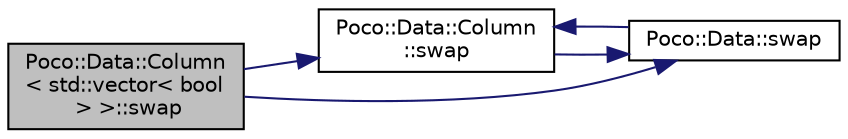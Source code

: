 digraph "Poco::Data::Column&lt; std::vector&lt; bool &gt; &gt;::swap"
{
 // LATEX_PDF_SIZE
  edge [fontname="Helvetica",fontsize="10",labelfontname="Helvetica",labelfontsize="10"];
  node [fontname="Helvetica",fontsize="10",shape=record];
  rankdir="LR";
  Node1 [label="Poco::Data::Column\l\< std::vector\< bool\l \> \>::swap",height=0.2,width=0.4,color="black", fillcolor="grey75", style="filled", fontcolor="black",tooltip="Swaps the column with another one."];
  Node1 -> Node2 [color="midnightblue",fontsize="10",style="solid"];
  Node2 [label="Poco::Data::Column\l::swap",height=0.2,width=0.4,color="black", fillcolor="white", style="filled",URL="$classPoco_1_1Data_1_1Column.html#a4dd4dbc0db5be414714e4b3621882e3a",tooltip="Swaps the column with another one."];
  Node2 -> Node3 [color="midnightblue",fontsize="10",style="solid"];
  Node3 [label="Poco::Data::swap",height=0.2,width=0.4,color="black", fillcolor="white", style="filled",URL="$namespacePoco_1_1Data.html#a864cd370935713b33ec4d76f1e89ec0b",tooltip=" "];
  Node3 -> Node2 [color="midnightblue",fontsize="10",style="solid"];
  Node1 -> Node3 [color="midnightblue",fontsize="10",style="solid"];
}
